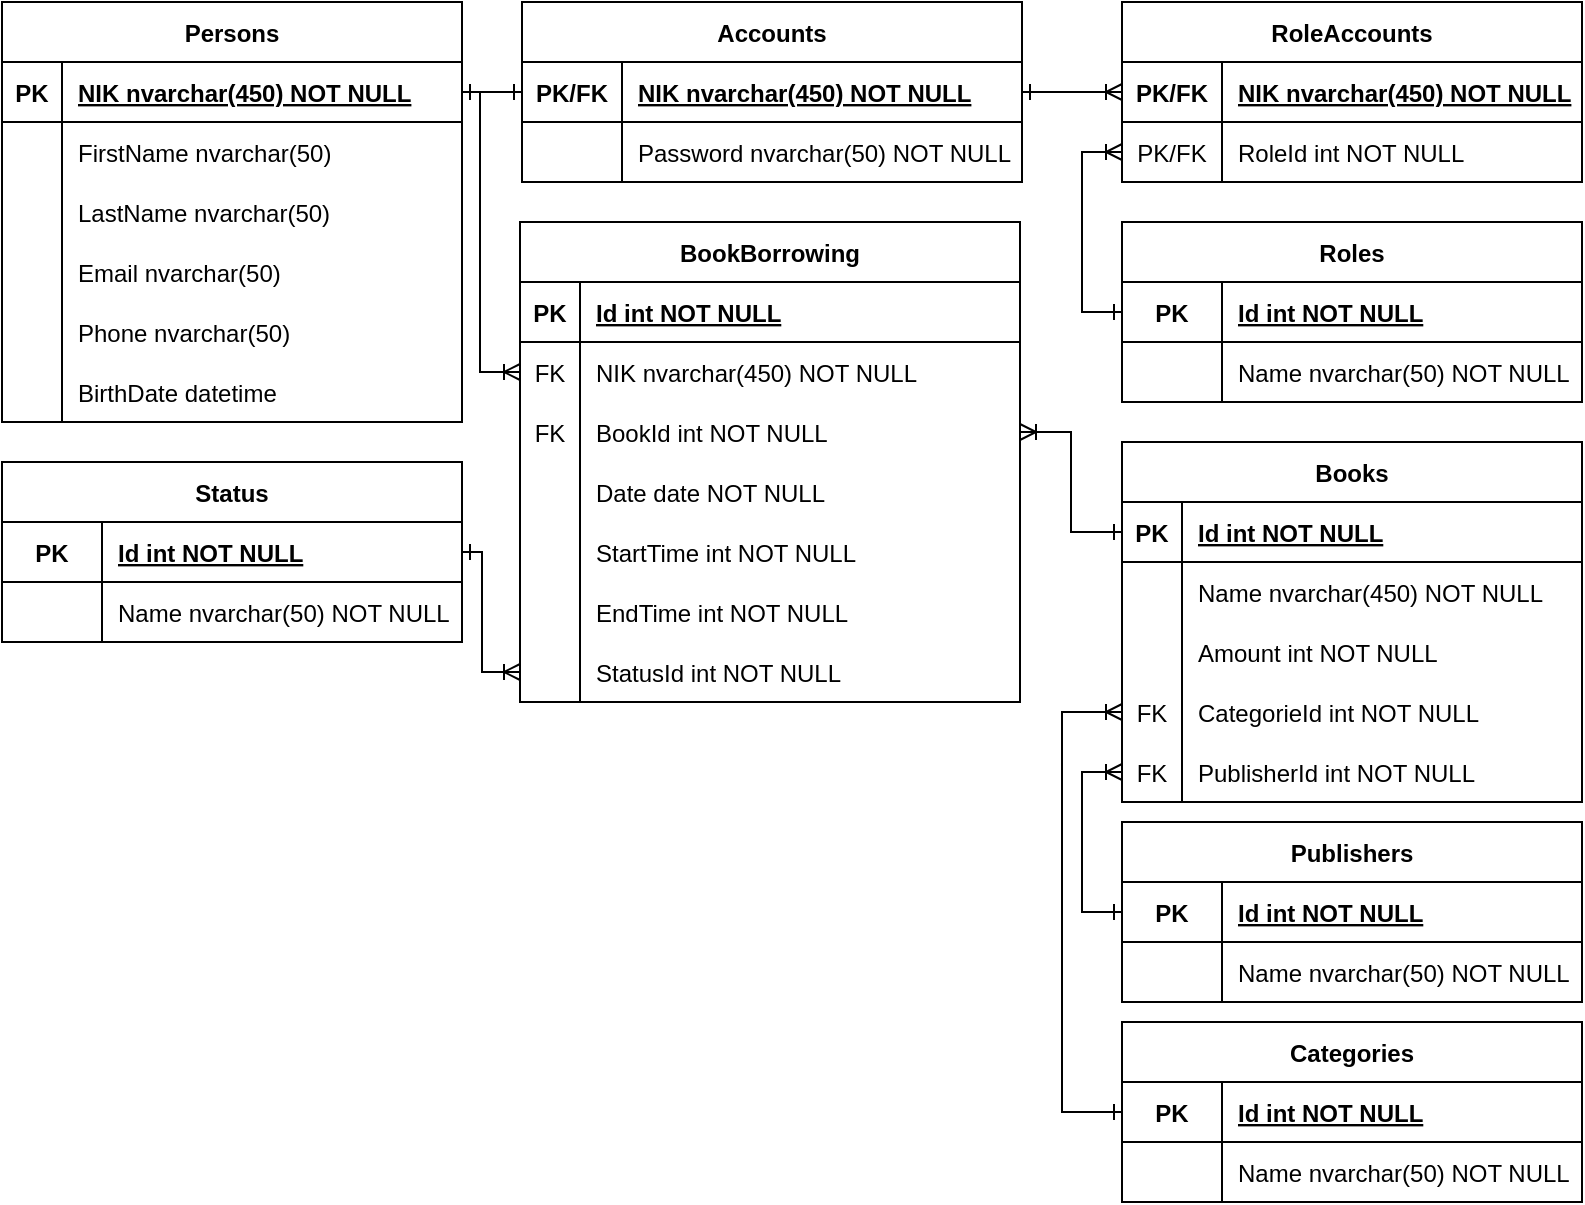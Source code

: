 <mxfile version="14.7.7" type="github">
  <diagram id="R2lEEEUBdFMjLlhIrx00" name="ERD Peminjaman Buku">
    <mxGraphModel dx="1038" dy="617" grid="1" gridSize="10" guides="1" tooltips="1" connect="1" arrows="1" fold="1" page="1" pageScale="1" pageWidth="850" pageHeight="1100" math="0" shadow="0" extFonts="Permanent Marker^https://fonts.googleapis.com/css?family=Permanent+Marker">
      <root>
        <mxCell id="0" />
        <mxCell id="1" parent="0" />
        <mxCell id="SvWr6CnImMpXgD6B5cus-72" value="" style="edgeStyle=entityRelationEdgeStyle;endArrow=ERone;startArrow=ERone;endFill=0;startFill=0;entryX=0;entryY=0.5;entryDx=0;entryDy=0;exitX=1;exitY=0.5;exitDx=0;exitDy=0;" edge="1" parent="1" source="SvWr6CnImMpXgD6B5cus-89" target="SvWr6CnImMpXgD6B5cus-75">
          <mxGeometry width="100" height="100" relative="1" as="geometry">
            <mxPoint x="340" y="720" as="sourcePoint" />
            <mxPoint x="440" y="620" as="targetPoint" />
          </mxGeometry>
        </mxCell>
        <mxCell id="SvWr6CnImMpXgD6B5cus-73" value="" style="edgeStyle=entityRelationEdgeStyle;endArrow=ERoneToMany;startArrow=ERone;endFill=0;startFill=0;entryX=0;entryY=0.5;entryDx=0;entryDy=0;" edge="1" parent="1" source="SvWr6CnImMpXgD6B5cus-75" target="SvWr6CnImMpXgD6B5cus-82">
          <mxGeometry width="100" height="100" relative="1" as="geometry">
            <mxPoint x="400" y="180" as="sourcePoint" />
            <mxPoint x="460" y="205" as="targetPoint" />
          </mxGeometry>
        </mxCell>
        <mxCell id="SvWr6CnImMpXgD6B5cus-74" value="Accounts" style="shape=table;startSize=30;container=1;collapsible=1;childLayout=tableLayout;fixedRows=1;rowLines=0;fontStyle=1;align=center;resizeLast=1;" vertex="1" parent="1">
          <mxGeometry x="290" y="40" width="250" height="90" as="geometry" />
        </mxCell>
        <mxCell id="SvWr6CnImMpXgD6B5cus-75" value="" style="shape=partialRectangle;collapsible=0;dropTarget=0;pointerEvents=0;fillColor=none;points=[[0,0.5],[1,0.5]];portConstraint=eastwest;top=0;left=0;right=0;bottom=1;" vertex="1" parent="SvWr6CnImMpXgD6B5cus-74">
          <mxGeometry y="30" width="250" height="30" as="geometry" />
        </mxCell>
        <mxCell id="SvWr6CnImMpXgD6B5cus-76" value="PK/FK" style="shape=partialRectangle;overflow=hidden;connectable=0;fillColor=none;top=0;left=0;bottom=0;right=0;fontStyle=1;" vertex="1" parent="SvWr6CnImMpXgD6B5cus-75">
          <mxGeometry width="50" height="30" as="geometry" />
        </mxCell>
        <mxCell id="SvWr6CnImMpXgD6B5cus-77" value="NIK nvarchar(450) NOT NULL" style="shape=partialRectangle;overflow=hidden;connectable=0;fillColor=none;top=0;left=0;bottom=0;right=0;align=left;spacingLeft=6;fontStyle=5;" vertex="1" parent="SvWr6CnImMpXgD6B5cus-75">
          <mxGeometry x="50" width="200" height="30" as="geometry" />
        </mxCell>
        <mxCell id="SvWr6CnImMpXgD6B5cus-78" value="" style="shape=partialRectangle;collapsible=0;dropTarget=0;pointerEvents=0;fillColor=none;points=[[0,0.5],[1,0.5]];portConstraint=eastwest;top=0;left=0;right=0;bottom=0;" vertex="1" parent="SvWr6CnImMpXgD6B5cus-74">
          <mxGeometry y="60" width="250" height="30" as="geometry" />
        </mxCell>
        <mxCell id="SvWr6CnImMpXgD6B5cus-79" value="" style="shape=partialRectangle;overflow=hidden;connectable=0;fillColor=none;top=0;left=0;bottom=0;right=0;" vertex="1" parent="SvWr6CnImMpXgD6B5cus-78">
          <mxGeometry width="50" height="30" as="geometry" />
        </mxCell>
        <mxCell id="SvWr6CnImMpXgD6B5cus-80" value="Password nvarchar(50) NOT NULL" style="shape=partialRectangle;overflow=hidden;connectable=0;fillColor=none;top=0;left=0;bottom=0;right=0;align=left;spacingLeft=6;" vertex="1" parent="SvWr6CnImMpXgD6B5cus-78">
          <mxGeometry x="50" width="200" height="30" as="geometry" />
        </mxCell>
        <mxCell id="SvWr6CnImMpXgD6B5cus-81" value="RoleAccounts" style="shape=table;startSize=30;container=1;collapsible=1;childLayout=tableLayout;fixedRows=1;rowLines=0;fontStyle=1;align=center;resizeLast=1;" vertex="1" parent="1">
          <mxGeometry x="590" y="40" width="230" height="90" as="geometry" />
        </mxCell>
        <mxCell id="SvWr6CnImMpXgD6B5cus-82" value="" style="shape=partialRectangle;collapsible=0;dropTarget=0;pointerEvents=0;fillColor=none;points=[[0,0.5],[1,0.5]];portConstraint=eastwest;top=0;left=0;right=0;bottom=1;" vertex="1" parent="SvWr6CnImMpXgD6B5cus-81">
          <mxGeometry y="30" width="230" height="30" as="geometry" />
        </mxCell>
        <mxCell id="SvWr6CnImMpXgD6B5cus-83" value="PK/FK" style="shape=partialRectangle;overflow=hidden;connectable=0;fillColor=none;top=0;left=0;bottom=0;right=0;fontStyle=1;" vertex="1" parent="SvWr6CnImMpXgD6B5cus-82">
          <mxGeometry width="50" height="30" as="geometry" />
        </mxCell>
        <mxCell id="SvWr6CnImMpXgD6B5cus-84" value="NIK nvarchar(450) NOT NULL" style="shape=partialRectangle;overflow=hidden;connectable=0;fillColor=none;top=0;left=0;bottom=0;right=0;align=left;spacingLeft=6;fontStyle=5;" vertex="1" parent="SvWr6CnImMpXgD6B5cus-82">
          <mxGeometry x="50" width="180" height="30" as="geometry" />
        </mxCell>
        <mxCell id="SvWr6CnImMpXgD6B5cus-85" value="" style="shape=partialRectangle;collapsible=0;dropTarget=0;pointerEvents=0;fillColor=none;points=[[0,0.5],[1,0.5]];portConstraint=eastwest;top=0;left=0;right=0;bottom=0;" vertex="1" parent="SvWr6CnImMpXgD6B5cus-81">
          <mxGeometry y="60" width="230" height="30" as="geometry" />
        </mxCell>
        <mxCell id="SvWr6CnImMpXgD6B5cus-86" value="PK/FK" style="shape=partialRectangle;overflow=hidden;connectable=0;fillColor=none;top=0;left=0;bottom=0;right=0;" vertex="1" parent="SvWr6CnImMpXgD6B5cus-85">
          <mxGeometry width="50" height="30" as="geometry" />
        </mxCell>
        <mxCell id="SvWr6CnImMpXgD6B5cus-87" value="RoleId int NOT NULL" style="shape=partialRectangle;overflow=hidden;connectable=0;fillColor=none;top=0;left=0;bottom=0;right=0;align=left;spacingLeft=6;" vertex="1" parent="SvWr6CnImMpXgD6B5cus-85">
          <mxGeometry x="50" width="180" height="30" as="geometry" />
        </mxCell>
        <mxCell id="SvWr6CnImMpXgD6B5cus-88" value="Persons" style="shape=table;startSize=30;container=1;collapsible=1;childLayout=tableLayout;fixedRows=1;rowLines=0;fontStyle=1;align=center;resizeLast=1;" vertex="1" parent="1">
          <mxGeometry x="30" y="40" width="230" height="210" as="geometry" />
        </mxCell>
        <mxCell id="SvWr6CnImMpXgD6B5cus-89" value="" style="shape=partialRectangle;collapsible=0;dropTarget=0;pointerEvents=0;fillColor=none;points=[[0,0.5],[1,0.5]];portConstraint=eastwest;top=0;left=0;right=0;bottom=1;" vertex="1" parent="SvWr6CnImMpXgD6B5cus-88">
          <mxGeometry y="30" width="230" height="30" as="geometry" />
        </mxCell>
        <mxCell id="SvWr6CnImMpXgD6B5cus-90" value="PK" style="shape=partialRectangle;overflow=hidden;connectable=0;fillColor=none;top=0;left=0;bottom=0;right=0;fontStyle=1;" vertex="1" parent="SvWr6CnImMpXgD6B5cus-89">
          <mxGeometry width="30" height="30" as="geometry" />
        </mxCell>
        <mxCell id="SvWr6CnImMpXgD6B5cus-91" value="NIK nvarchar(450) NOT NULL" style="shape=partialRectangle;overflow=hidden;connectable=0;fillColor=none;top=0;left=0;bottom=0;right=0;align=left;spacingLeft=6;fontStyle=5;" vertex="1" parent="SvWr6CnImMpXgD6B5cus-89">
          <mxGeometry x="30" width="200" height="30" as="geometry" />
        </mxCell>
        <mxCell id="SvWr6CnImMpXgD6B5cus-92" value="" style="shape=partialRectangle;collapsible=0;dropTarget=0;pointerEvents=0;fillColor=none;points=[[0,0.5],[1,0.5]];portConstraint=eastwest;top=0;left=0;right=0;bottom=0;" vertex="1" parent="SvWr6CnImMpXgD6B5cus-88">
          <mxGeometry y="60" width="230" height="30" as="geometry" />
        </mxCell>
        <mxCell id="SvWr6CnImMpXgD6B5cus-93" value="" style="shape=partialRectangle;overflow=hidden;connectable=0;fillColor=none;top=0;left=0;bottom=0;right=0;" vertex="1" parent="SvWr6CnImMpXgD6B5cus-92">
          <mxGeometry width="30" height="30" as="geometry" />
        </mxCell>
        <mxCell id="SvWr6CnImMpXgD6B5cus-94" value="FirstName nvarchar(50)" style="shape=partialRectangle;overflow=hidden;connectable=0;fillColor=none;top=0;left=0;bottom=0;right=0;align=left;spacingLeft=6;" vertex="1" parent="SvWr6CnImMpXgD6B5cus-92">
          <mxGeometry x="30" width="200" height="30" as="geometry" />
        </mxCell>
        <mxCell id="SvWr6CnImMpXgD6B5cus-95" style="shape=partialRectangle;collapsible=0;dropTarget=0;pointerEvents=0;fillColor=none;points=[[0,0.5],[1,0.5]];portConstraint=eastwest;top=0;left=0;right=0;bottom=0;" vertex="1" parent="SvWr6CnImMpXgD6B5cus-88">
          <mxGeometry y="90" width="230" height="30" as="geometry" />
        </mxCell>
        <mxCell id="SvWr6CnImMpXgD6B5cus-96" style="shape=partialRectangle;overflow=hidden;connectable=0;fillColor=none;top=0;left=0;bottom=0;right=0;" vertex="1" parent="SvWr6CnImMpXgD6B5cus-95">
          <mxGeometry width="30" height="30" as="geometry" />
        </mxCell>
        <mxCell id="SvWr6CnImMpXgD6B5cus-97" value="LastName nvarchar(50)" style="shape=partialRectangle;overflow=hidden;connectable=0;fillColor=none;top=0;left=0;bottom=0;right=0;align=left;spacingLeft=6;" vertex="1" parent="SvWr6CnImMpXgD6B5cus-95">
          <mxGeometry x="30" width="200" height="30" as="geometry" />
        </mxCell>
        <mxCell id="SvWr6CnImMpXgD6B5cus-98" style="shape=partialRectangle;collapsible=0;dropTarget=0;pointerEvents=0;fillColor=none;points=[[0,0.5],[1,0.5]];portConstraint=eastwest;top=0;left=0;right=0;bottom=0;" vertex="1" parent="SvWr6CnImMpXgD6B5cus-88">
          <mxGeometry y="120" width="230" height="30" as="geometry" />
        </mxCell>
        <mxCell id="SvWr6CnImMpXgD6B5cus-99" style="shape=partialRectangle;overflow=hidden;connectable=0;fillColor=none;top=0;left=0;bottom=0;right=0;" vertex="1" parent="SvWr6CnImMpXgD6B5cus-98">
          <mxGeometry width="30" height="30" as="geometry" />
        </mxCell>
        <mxCell id="SvWr6CnImMpXgD6B5cus-100" value="Email nvarchar(50)" style="shape=partialRectangle;overflow=hidden;connectable=0;fillColor=none;top=0;left=0;bottom=0;right=0;align=left;spacingLeft=6;" vertex="1" parent="SvWr6CnImMpXgD6B5cus-98">
          <mxGeometry x="30" width="200" height="30" as="geometry" />
        </mxCell>
        <mxCell id="SvWr6CnImMpXgD6B5cus-101" style="shape=partialRectangle;collapsible=0;dropTarget=0;pointerEvents=0;fillColor=none;points=[[0,0.5],[1,0.5]];portConstraint=eastwest;top=0;left=0;right=0;bottom=0;" vertex="1" parent="SvWr6CnImMpXgD6B5cus-88">
          <mxGeometry y="150" width="230" height="30" as="geometry" />
        </mxCell>
        <mxCell id="SvWr6CnImMpXgD6B5cus-102" style="shape=partialRectangle;overflow=hidden;connectable=0;fillColor=none;top=0;left=0;bottom=0;right=0;" vertex="1" parent="SvWr6CnImMpXgD6B5cus-101">
          <mxGeometry width="30" height="30" as="geometry" />
        </mxCell>
        <mxCell id="SvWr6CnImMpXgD6B5cus-103" value="Phone nvarchar(50)" style="shape=partialRectangle;overflow=hidden;connectable=0;fillColor=none;top=0;left=0;bottom=0;right=0;align=left;spacingLeft=6;" vertex="1" parent="SvWr6CnImMpXgD6B5cus-101">
          <mxGeometry x="30" width="200" height="30" as="geometry" />
        </mxCell>
        <mxCell id="SvWr6CnImMpXgD6B5cus-104" style="shape=partialRectangle;collapsible=0;dropTarget=0;pointerEvents=0;fillColor=none;points=[[0,0.5],[1,0.5]];portConstraint=eastwest;top=0;left=0;right=0;bottom=0;" vertex="1" parent="SvWr6CnImMpXgD6B5cus-88">
          <mxGeometry y="180" width="230" height="30" as="geometry" />
        </mxCell>
        <mxCell id="SvWr6CnImMpXgD6B5cus-105" style="shape=partialRectangle;overflow=hidden;connectable=0;fillColor=none;top=0;left=0;bottom=0;right=0;" vertex="1" parent="SvWr6CnImMpXgD6B5cus-104">
          <mxGeometry width="30" height="30" as="geometry" />
        </mxCell>
        <mxCell id="SvWr6CnImMpXgD6B5cus-106" value="BirthDate datetime" style="shape=partialRectangle;overflow=hidden;connectable=0;fillColor=none;top=0;left=0;bottom=0;right=0;align=left;spacingLeft=6;" vertex="1" parent="SvWr6CnImMpXgD6B5cus-104">
          <mxGeometry x="30" width="200" height="30" as="geometry" />
        </mxCell>
        <object label="BookBorrowing" asas="asas" id="SvWr6CnImMpXgD6B5cus-110">
          <mxCell style="shape=table;startSize=30;container=1;collapsible=1;childLayout=tableLayout;fixedRows=1;rowLines=0;fontStyle=1;align=center;resizeLast=1;" vertex="1" parent="1">
            <mxGeometry x="289" y="150" width="250" height="240" as="geometry">
              <mxRectangle x="10" y="210" width="90" height="30" as="alternateBounds" />
            </mxGeometry>
          </mxCell>
        </object>
        <mxCell id="SvWr6CnImMpXgD6B5cus-111" value="" style="shape=partialRectangle;collapsible=0;dropTarget=0;pointerEvents=0;fillColor=none;points=[[0,0.5],[1,0.5]];portConstraint=eastwest;top=0;left=0;right=0;bottom=1;" vertex="1" parent="SvWr6CnImMpXgD6B5cus-110">
          <mxGeometry y="30" width="250" height="30" as="geometry" />
        </mxCell>
        <mxCell id="SvWr6CnImMpXgD6B5cus-112" value="PK" style="shape=partialRectangle;overflow=hidden;connectable=0;fillColor=none;top=0;left=0;bottom=0;right=0;fontStyle=1;" vertex="1" parent="SvWr6CnImMpXgD6B5cus-111">
          <mxGeometry width="30" height="30" as="geometry" />
        </mxCell>
        <mxCell id="SvWr6CnImMpXgD6B5cus-113" value="Id int NOT NULL" style="shape=partialRectangle;overflow=hidden;connectable=0;fillColor=none;top=0;left=0;bottom=0;right=0;align=left;spacingLeft=6;fontStyle=5;" vertex="1" parent="SvWr6CnImMpXgD6B5cus-111">
          <mxGeometry x="30" width="220" height="30" as="geometry" />
        </mxCell>
        <mxCell id="SvWr6CnImMpXgD6B5cus-114" style="shape=partialRectangle;collapsible=0;dropTarget=0;pointerEvents=0;fillColor=none;points=[[0,0.5],[1,0.5]];portConstraint=eastwest;top=0;left=0;right=0;bottom=0;" vertex="1" parent="SvWr6CnImMpXgD6B5cus-110">
          <mxGeometry y="60" width="250" height="30" as="geometry" />
        </mxCell>
        <mxCell id="SvWr6CnImMpXgD6B5cus-115" value="FK" style="shape=partialRectangle;overflow=hidden;connectable=0;fillColor=none;top=0;left=0;bottom=0;right=0;" vertex="1" parent="SvWr6CnImMpXgD6B5cus-114">
          <mxGeometry width="30" height="30" as="geometry" />
        </mxCell>
        <mxCell id="SvWr6CnImMpXgD6B5cus-116" value="NIK nvarchar(450) NOT NULL" style="shape=partialRectangle;overflow=hidden;connectable=0;fillColor=none;top=0;left=0;bottom=0;right=0;align=left;spacingLeft=6;" vertex="1" parent="SvWr6CnImMpXgD6B5cus-114">
          <mxGeometry x="30" width="220" height="30" as="geometry" />
        </mxCell>
        <mxCell id="SvWr6CnImMpXgD6B5cus-163" style="shape=partialRectangle;collapsible=0;dropTarget=0;pointerEvents=0;fillColor=none;points=[[0,0.5],[1,0.5]];portConstraint=eastwest;top=0;left=0;right=0;bottom=0;" vertex="1" parent="SvWr6CnImMpXgD6B5cus-110">
          <mxGeometry y="90" width="250" height="30" as="geometry" />
        </mxCell>
        <mxCell id="SvWr6CnImMpXgD6B5cus-164" value="FK" style="shape=partialRectangle;overflow=hidden;connectable=0;fillColor=none;top=0;left=0;bottom=0;right=0;" vertex="1" parent="SvWr6CnImMpXgD6B5cus-163">
          <mxGeometry width="30" height="30" as="geometry" />
        </mxCell>
        <mxCell id="SvWr6CnImMpXgD6B5cus-165" value="BookId int NOT NULL" style="shape=partialRectangle;overflow=hidden;connectable=0;fillColor=none;top=0;left=0;bottom=0;right=0;align=left;spacingLeft=6;" vertex="1" parent="SvWr6CnImMpXgD6B5cus-163">
          <mxGeometry x="30" width="220" height="30" as="geometry" />
        </mxCell>
        <mxCell id="SvWr6CnImMpXgD6B5cus-117" value="" style="shape=partialRectangle;collapsible=0;dropTarget=0;pointerEvents=0;fillColor=none;points=[[0,0.5],[1,0.5]];portConstraint=eastwest;top=0;left=0;right=0;bottom=0;" vertex="1" parent="SvWr6CnImMpXgD6B5cus-110">
          <mxGeometry y="120" width="250" height="30" as="geometry" />
        </mxCell>
        <mxCell id="SvWr6CnImMpXgD6B5cus-118" value="" style="shape=partialRectangle;overflow=hidden;connectable=0;fillColor=none;top=0;left=0;bottom=0;right=0;" vertex="1" parent="SvWr6CnImMpXgD6B5cus-117">
          <mxGeometry width="30" height="30" as="geometry" />
        </mxCell>
        <mxCell id="SvWr6CnImMpXgD6B5cus-119" value="Date date NOT NULL" style="shape=partialRectangle;overflow=hidden;connectable=0;fillColor=none;top=0;left=0;bottom=0;right=0;align=left;spacingLeft=6;" vertex="1" parent="SvWr6CnImMpXgD6B5cus-117">
          <mxGeometry x="30" width="220" height="30" as="geometry" />
        </mxCell>
        <mxCell id="SvWr6CnImMpXgD6B5cus-120" value="" style="shape=partialRectangle;collapsible=0;dropTarget=0;pointerEvents=0;fillColor=none;points=[[0,0.5],[1,0.5]];portConstraint=eastwest;top=0;left=0;right=0;bottom=0;" vertex="1" parent="SvWr6CnImMpXgD6B5cus-110">
          <mxGeometry y="150" width="250" height="30" as="geometry" />
        </mxCell>
        <mxCell id="SvWr6CnImMpXgD6B5cus-121" value="" style="shape=partialRectangle;overflow=hidden;connectable=0;fillColor=none;top=0;left=0;bottom=0;right=0;" vertex="1" parent="SvWr6CnImMpXgD6B5cus-120">
          <mxGeometry width="30" height="30" as="geometry" />
        </mxCell>
        <mxCell id="SvWr6CnImMpXgD6B5cus-122" value="StartTime int NOT NULL" style="shape=partialRectangle;overflow=hidden;connectable=0;fillColor=none;top=0;left=0;bottom=0;right=0;align=left;spacingLeft=6;" vertex="1" parent="SvWr6CnImMpXgD6B5cus-120">
          <mxGeometry x="30" width="220" height="30" as="geometry" />
        </mxCell>
        <mxCell id="SvWr6CnImMpXgD6B5cus-123" style="shape=partialRectangle;collapsible=0;dropTarget=0;pointerEvents=0;fillColor=none;points=[[0,0.5],[1,0.5]];portConstraint=eastwest;top=0;left=0;right=0;bottom=0;" vertex="1" parent="SvWr6CnImMpXgD6B5cus-110">
          <mxGeometry y="180" width="250" height="30" as="geometry" />
        </mxCell>
        <mxCell id="SvWr6CnImMpXgD6B5cus-124" style="shape=partialRectangle;overflow=hidden;connectable=0;fillColor=none;top=0;left=0;bottom=0;right=0;" vertex="1" parent="SvWr6CnImMpXgD6B5cus-123">
          <mxGeometry width="30" height="30" as="geometry" />
        </mxCell>
        <mxCell id="SvWr6CnImMpXgD6B5cus-125" value="EndTime int NOT NULL" style="shape=partialRectangle;overflow=hidden;connectable=0;fillColor=none;top=0;left=0;bottom=0;right=0;align=left;spacingLeft=6;" vertex="1" parent="SvWr6CnImMpXgD6B5cus-123">
          <mxGeometry x="30" width="220" height="30" as="geometry" />
        </mxCell>
        <mxCell id="SvWr6CnImMpXgD6B5cus-129" style="shape=partialRectangle;collapsible=0;dropTarget=0;pointerEvents=0;fillColor=none;points=[[0,0.5],[1,0.5]];portConstraint=eastwest;top=0;left=0;right=0;bottom=0;" vertex="1" parent="SvWr6CnImMpXgD6B5cus-110">
          <mxGeometry y="210" width="250" height="30" as="geometry" />
        </mxCell>
        <mxCell id="SvWr6CnImMpXgD6B5cus-130" style="shape=partialRectangle;overflow=hidden;connectable=0;fillColor=none;top=0;left=0;bottom=0;right=0;" vertex="1" parent="SvWr6CnImMpXgD6B5cus-129">
          <mxGeometry width="30" height="30" as="geometry" />
        </mxCell>
        <mxCell id="SvWr6CnImMpXgD6B5cus-131" value="StatusId int NOT NULL" style="shape=partialRectangle;overflow=hidden;connectable=0;fillColor=none;top=0;left=0;bottom=0;right=0;align=left;spacingLeft=6;" vertex="1" parent="SvWr6CnImMpXgD6B5cus-129">
          <mxGeometry x="30" width="220" height="30" as="geometry" />
        </mxCell>
        <mxCell id="SvWr6CnImMpXgD6B5cus-138" value="Roles" style="shape=table;startSize=30;container=1;collapsible=1;childLayout=tableLayout;fixedRows=1;rowLines=0;fontStyle=1;align=center;resizeLast=1;" vertex="1" parent="1">
          <mxGeometry x="590" y="150" width="230" height="90" as="geometry" />
        </mxCell>
        <mxCell id="SvWr6CnImMpXgD6B5cus-139" value="" style="shape=partialRectangle;collapsible=0;dropTarget=0;pointerEvents=0;fillColor=none;points=[[0,0.5],[1,0.5]];portConstraint=eastwest;top=0;left=0;right=0;bottom=1;" vertex="1" parent="SvWr6CnImMpXgD6B5cus-138">
          <mxGeometry y="30" width="230" height="30" as="geometry" />
        </mxCell>
        <mxCell id="SvWr6CnImMpXgD6B5cus-140" value="PK" style="shape=partialRectangle;overflow=hidden;connectable=0;fillColor=none;top=0;left=0;bottom=0;right=0;fontStyle=1;" vertex="1" parent="SvWr6CnImMpXgD6B5cus-139">
          <mxGeometry width="50" height="30" as="geometry" />
        </mxCell>
        <mxCell id="SvWr6CnImMpXgD6B5cus-141" value="Id int NOT NULL" style="shape=partialRectangle;overflow=hidden;connectable=0;fillColor=none;top=0;left=0;bottom=0;right=0;align=left;spacingLeft=6;fontStyle=5;" vertex="1" parent="SvWr6CnImMpXgD6B5cus-139">
          <mxGeometry x="50" width="180" height="30" as="geometry" />
        </mxCell>
        <mxCell id="SvWr6CnImMpXgD6B5cus-142" value="" style="shape=partialRectangle;collapsible=0;dropTarget=0;pointerEvents=0;fillColor=none;points=[[0,0.5],[1,0.5]];portConstraint=eastwest;top=0;left=0;right=0;bottom=0;" vertex="1" parent="SvWr6CnImMpXgD6B5cus-138">
          <mxGeometry y="60" width="230" height="30" as="geometry" />
        </mxCell>
        <mxCell id="SvWr6CnImMpXgD6B5cus-143" value="" style="shape=partialRectangle;overflow=hidden;connectable=0;fillColor=none;top=0;left=0;bottom=0;right=0;" vertex="1" parent="SvWr6CnImMpXgD6B5cus-142">
          <mxGeometry width="50" height="30" as="geometry" />
        </mxCell>
        <mxCell id="SvWr6CnImMpXgD6B5cus-144" value="Name nvarchar(50) NOT NULL" style="shape=partialRectangle;overflow=hidden;connectable=0;fillColor=none;top=0;left=0;bottom=0;right=0;align=left;spacingLeft=6;" vertex="1" parent="SvWr6CnImMpXgD6B5cus-142">
          <mxGeometry x="50" width="180" height="30" as="geometry" />
        </mxCell>
        <mxCell id="SvWr6CnImMpXgD6B5cus-145" style="edgeStyle=orthogonalEdgeStyle;rounded=0;orthogonalLoop=1;jettySize=auto;html=1;exitX=0;exitY=0.5;exitDx=0;exitDy=0;entryX=0;entryY=0.5;entryDx=0;entryDy=0;startArrow=ERoneToMany;startFill=0;endArrow=ERone;endFill=0;" edge="1" parent="1" source="SvWr6CnImMpXgD6B5cus-85" target="SvWr6CnImMpXgD6B5cus-139">
          <mxGeometry relative="1" as="geometry" />
        </mxCell>
        <mxCell id="SvWr6CnImMpXgD6B5cus-146" value="Categories" style="shape=table;startSize=30;container=1;collapsible=1;childLayout=tableLayout;fixedRows=1;rowLines=0;fontStyle=1;align=center;resizeLast=1;" vertex="1" parent="1">
          <mxGeometry x="590" y="550" width="230" height="90" as="geometry" />
        </mxCell>
        <mxCell id="SvWr6CnImMpXgD6B5cus-147" value="" style="shape=partialRectangle;collapsible=0;dropTarget=0;pointerEvents=0;fillColor=none;points=[[0,0.5],[1,0.5]];portConstraint=eastwest;top=0;left=0;right=0;bottom=1;" vertex="1" parent="SvWr6CnImMpXgD6B5cus-146">
          <mxGeometry y="30" width="230" height="30" as="geometry" />
        </mxCell>
        <mxCell id="SvWr6CnImMpXgD6B5cus-148" value="PK" style="shape=partialRectangle;overflow=hidden;connectable=0;fillColor=none;top=0;left=0;bottom=0;right=0;fontStyle=1;" vertex="1" parent="SvWr6CnImMpXgD6B5cus-147">
          <mxGeometry width="50" height="30" as="geometry" />
        </mxCell>
        <mxCell id="SvWr6CnImMpXgD6B5cus-149" value="Id int NOT NULL" style="shape=partialRectangle;overflow=hidden;connectable=0;fillColor=none;top=0;left=0;bottom=0;right=0;align=left;spacingLeft=6;fontStyle=5;" vertex="1" parent="SvWr6CnImMpXgD6B5cus-147">
          <mxGeometry x="50" width="180" height="30" as="geometry" />
        </mxCell>
        <mxCell id="SvWr6CnImMpXgD6B5cus-150" value="" style="shape=partialRectangle;collapsible=0;dropTarget=0;pointerEvents=0;fillColor=none;points=[[0,0.5],[1,0.5]];portConstraint=eastwest;top=0;left=0;right=0;bottom=0;" vertex="1" parent="SvWr6CnImMpXgD6B5cus-146">
          <mxGeometry y="60" width="230" height="30" as="geometry" />
        </mxCell>
        <mxCell id="SvWr6CnImMpXgD6B5cus-151" value="" style="shape=partialRectangle;overflow=hidden;connectable=0;fillColor=none;top=0;left=0;bottom=0;right=0;" vertex="1" parent="SvWr6CnImMpXgD6B5cus-150">
          <mxGeometry width="50" height="30" as="geometry" />
        </mxCell>
        <mxCell id="SvWr6CnImMpXgD6B5cus-152" value="Name nvarchar(50) NOT NULL" style="shape=partialRectangle;overflow=hidden;connectable=0;fillColor=none;top=0;left=0;bottom=0;right=0;align=left;spacingLeft=6;" vertex="1" parent="SvWr6CnImMpXgD6B5cus-150">
          <mxGeometry x="50" width="180" height="30" as="geometry" />
        </mxCell>
        <mxCell id="SvWr6CnImMpXgD6B5cus-155" value="Publishers" style="shape=table;startSize=30;container=1;collapsible=1;childLayout=tableLayout;fixedRows=1;rowLines=0;fontStyle=1;align=center;resizeLast=1;" vertex="1" parent="1">
          <mxGeometry x="590" y="450" width="230" height="90" as="geometry" />
        </mxCell>
        <mxCell id="SvWr6CnImMpXgD6B5cus-156" value="" style="shape=partialRectangle;collapsible=0;dropTarget=0;pointerEvents=0;fillColor=none;points=[[0,0.5],[1,0.5]];portConstraint=eastwest;top=0;left=0;right=0;bottom=1;" vertex="1" parent="SvWr6CnImMpXgD6B5cus-155">
          <mxGeometry y="30" width="230" height="30" as="geometry" />
        </mxCell>
        <mxCell id="SvWr6CnImMpXgD6B5cus-157" value="PK" style="shape=partialRectangle;overflow=hidden;connectable=0;fillColor=none;top=0;left=0;bottom=0;right=0;fontStyle=1;" vertex="1" parent="SvWr6CnImMpXgD6B5cus-156">
          <mxGeometry width="50" height="30" as="geometry" />
        </mxCell>
        <mxCell id="SvWr6CnImMpXgD6B5cus-158" value="Id int NOT NULL" style="shape=partialRectangle;overflow=hidden;connectable=0;fillColor=none;top=0;left=0;bottom=0;right=0;align=left;spacingLeft=6;fontStyle=5;" vertex="1" parent="SvWr6CnImMpXgD6B5cus-156">
          <mxGeometry x="50" width="180" height="30" as="geometry" />
        </mxCell>
        <mxCell id="SvWr6CnImMpXgD6B5cus-159" value="" style="shape=partialRectangle;collapsible=0;dropTarget=0;pointerEvents=0;fillColor=none;points=[[0,0.5],[1,0.5]];portConstraint=eastwest;top=0;left=0;right=0;bottom=0;" vertex="1" parent="SvWr6CnImMpXgD6B5cus-155">
          <mxGeometry y="60" width="230" height="30" as="geometry" />
        </mxCell>
        <mxCell id="SvWr6CnImMpXgD6B5cus-160" value="" style="shape=partialRectangle;overflow=hidden;connectable=0;fillColor=none;top=0;left=0;bottom=0;right=0;" vertex="1" parent="SvWr6CnImMpXgD6B5cus-159">
          <mxGeometry width="50" height="30" as="geometry" />
        </mxCell>
        <mxCell id="SvWr6CnImMpXgD6B5cus-161" value="Name nvarchar(50) NOT NULL" style="shape=partialRectangle;overflow=hidden;connectable=0;fillColor=none;top=0;left=0;bottom=0;right=0;align=left;spacingLeft=6;" vertex="1" parent="SvWr6CnImMpXgD6B5cus-159">
          <mxGeometry x="50" width="180" height="30" as="geometry" />
        </mxCell>
        <mxCell id="SvWr6CnImMpXgD6B5cus-162" style="edgeStyle=orthogonalEdgeStyle;rounded=0;jumpStyle=sharp;orthogonalLoop=1;jettySize=auto;html=1;exitX=1;exitY=0.5;exitDx=0;exitDy=0;entryX=0;entryY=0.5;entryDx=0;entryDy=0;fontSize=16;startArrow=none;startFill=0;endArrow=ERoneToMany;endFill=0;" edge="1" parent="1" source="SvWr6CnImMpXgD6B5cus-89" target="SvWr6CnImMpXgD6B5cus-114">
          <mxGeometry relative="1" as="geometry">
            <Array as="points">
              <mxPoint x="269" y="85" />
              <mxPoint x="269" y="225" />
            </Array>
          </mxGeometry>
        </mxCell>
        <mxCell id="SvWr6CnImMpXgD6B5cus-167" value="Status" style="shape=table;startSize=30;container=1;collapsible=1;childLayout=tableLayout;fixedRows=1;rowLines=0;fontStyle=1;align=center;resizeLast=1;" vertex="1" parent="1">
          <mxGeometry x="30" y="270" width="230" height="90" as="geometry" />
        </mxCell>
        <mxCell id="SvWr6CnImMpXgD6B5cus-168" value="" style="shape=partialRectangle;collapsible=0;dropTarget=0;pointerEvents=0;fillColor=none;points=[[0,0.5],[1,0.5]];portConstraint=eastwest;top=0;left=0;right=0;bottom=1;" vertex="1" parent="SvWr6CnImMpXgD6B5cus-167">
          <mxGeometry y="30" width="230" height="30" as="geometry" />
        </mxCell>
        <mxCell id="SvWr6CnImMpXgD6B5cus-169" value="PK" style="shape=partialRectangle;overflow=hidden;connectable=0;fillColor=none;top=0;left=0;bottom=0;right=0;fontStyle=1;" vertex="1" parent="SvWr6CnImMpXgD6B5cus-168">
          <mxGeometry width="50" height="30" as="geometry" />
        </mxCell>
        <mxCell id="SvWr6CnImMpXgD6B5cus-170" value="Id int NOT NULL" style="shape=partialRectangle;overflow=hidden;connectable=0;fillColor=none;top=0;left=0;bottom=0;right=0;align=left;spacingLeft=6;fontStyle=5;" vertex="1" parent="SvWr6CnImMpXgD6B5cus-168">
          <mxGeometry x="50" width="180" height="30" as="geometry" />
        </mxCell>
        <mxCell id="SvWr6CnImMpXgD6B5cus-171" value="" style="shape=partialRectangle;collapsible=0;dropTarget=0;pointerEvents=0;fillColor=none;points=[[0,0.5],[1,0.5]];portConstraint=eastwest;top=0;left=0;right=0;bottom=0;" vertex="1" parent="SvWr6CnImMpXgD6B5cus-167">
          <mxGeometry y="60" width="230" height="30" as="geometry" />
        </mxCell>
        <mxCell id="SvWr6CnImMpXgD6B5cus-172" value="" style="shape=partialRectangle;overflow=hidden;connectable=0;fillColor=none;top=0;left=0;bottom=0;right=0;" vertex="1" parent="SvWr6CnImMpXgD6B5cus-171">
          <mxGeometry width="50" height="30" as="geometry" />
        </mxCell>
        <mxCell id="SvWr6CnImMpXgD6B5cus-173" value="Name nvarchar(50) NOT NULL" style="shape=partialRectangle;overflow=hidden;connectable=0;fillColor=none;top=0;left=0;bottom=0;right=0;align=left;spacingLeft=6;" vertex="1" parent="SvWr6CnImMpXgD6B5cus-171">
          <mxGeometry x="50" width="180" height="30" as="geometry" />
        </mxCell>
        <mxCell id="SvWr6CnImMpXgD6B5cus-174" style="edgeStyle=orthogonalEdgeStyle;rounded=0;orthogonalLoop=1;jettySize=auto;html=1;exitX=0;exitY=0.5;exitDx=0;exitDy=0;entryX=1;entryY=0.5;entryDx=0;entryDy=0;endArrow=ERone;endFill=0;startArrow=ERoneToMany;startFill=0;" edge="1" parent="1" source="SvWr6CnImMpXgD6B5cus-129" target="SvWr6CnImMpXgD6B5cus-168">
          <mxGeometry relative="1" as="geometry">
            <Array as="points">
              <mxPoint x="270" y="375" />
              <mxPoint x="270" y="315" />
            </Array>
          </mxGeometry>
        </mxCell>
        <object label="Books" asas="asas" id="SvWr6CnImMpXgD6B5cus-175">
          <mxCell style="shape=table;startSize=30;container=1;collapsible=1;childLayout=tableLayout;fixedRows=1;rowLines=0;fontStyle=1;align=center;resizeLast=1;" vertex="1" parent="1">
            <mxGeometry x="590" y="260" width="230" height="180" as="geometry">
              <mxRectangle x="10" y="210" width="90" height="30" as="alternateBounds" />
            </mxGeometry>
          </mxCell>
        </object>
        <mxCell id="SvWr6CnImMpXgD6B5cus-176" value="" style="shape=partialRectangle;collapsible=0;dropTarget=0;pointerEvents=0;fillColor=none;points=[[0,0.5],[1,0.5]];portConstraint=eastwest;top=0;left=0;right=0;bottom=1;" vertex="1" parent="SvWr6CnImMpXgD6B5cus-175">
          <mxGeometry y="30" width="230" height="30" as="geometry" />
        </mxCell>
        <mxCell id="SvWr6CnImMpXgD6B5cus-177" value="PK" style="shape=partialRectangle;overflow=hidden;connectable=0;fillColor=none;top=0;left=0;bottom=0;right=0;fontStyle=1;" vertex="1" parent="SvWr6CnImMpXgD6B5cus-176">
          <mxGeometry width="30" height="30" as="geometry" />
        </mxCell>
        <mxCell id="SvWr6CnImMpXgD6B5cus-178" value="Id int NOT NULL" style="shape=partialRectangle;overflow=hidden;connectable=0;fillColor=none;top=0;left=0;bottom=0;right=0;align=left;spacingLeft=6;fontStyle=5;" vertex="1" parent="SvWr6CnImMpXgD6B5cus-176">
          <mxGeometry x="30" width="200" height="30" as="geometry" />
        </mxCell>
        <mxCell id="SvWr6CnImMpXgD6B5cus-179" style="shape=partialRectangle;collapsible=0;dropTarget=0;pointerEvents=0;fillColor=none;points=[[0,0.5],[1,0.5]];portConstraint=eastwest;top=0;left=0;right=0;bottom=0;" vertex="1" parent="SvWr6CnImMpXgD6B5cus-175">
          <mxGeometry y="60" width="230" height="30" as="geometry" />
        </mxCell>
        <mxCell id="SvWr6CnImMpXgD6B5cus-180" value="" style="shape=partialRectangle;overflow=hidden;connectable=0;fillColor=none;top=0;left=0;bottom=0;right=0;" vertex="1" parent="SvWr6CnImMpXgD6B5cus-179">
          <mxGeometry width="30" height="30" as="geometry" />
        </mxCell>
        <mxCell id="SvWr6CnImMpXgD6B5cus-181" value="Name nvarchar(450) NOT NULL" style="shape=partialRectangle;overflow=hidden;connectable=0;fillColor=none;top=0;left=0;bottom=0;right=0;align=left;spacingLeft=6;" vertex="1" parent="SvWr6CnImMpXgD6B5cus-179">
          <mxGeometry x="30" width="200" height="30" as="geometry" />
        </mxCell>
        <mxCell id="SvWr6CnImMpXgD6B5cus-188" value="" style="shape=partialRectangle;collapsible=0;dropTarget=0;pointerEvents=0;fillColor=none;points=[[0,0.5],[1,0.5]];portConstraint=eastwest;top=0;left=0;right=0;bottom=0;" vertex="1" parent="SvWr6CnImMpXgD6B5cus-175">
          <mxGeometry y="90" width="230" height="30" as="geometry" />
        </mxCell>
        <mxCell id="SvWr6CnImMpXgD6B5cus-189" value="" style="shape=partialRectangle;overflow=hidden;connectable=0;fillColor=none;top=0;left=0;bottom=0;right=0;" vertex="1" parent="SvWr6CnImMpXgD6B5cus-188">
          <mxGeometry width="30" height="30" as="geometry" />
        </mxCell>
        <mxCell id="SvWr6CnImMpXgD6B5cus-190" value="Amount int NOT NULL" style="shape=partialRectangle;overflow=hidden;connectable=0;fillColor=none;top=0;left=0;bottom=0;right=0;align=left;spacingLeft=6;" vertex="1" parent="SvWr6CnImMpXgD6B5cus-188">
          <mxGeometry x="30" width="200" height="30" as="geometry" />
        </mxCell>
        <mxCell id="SvWr6CnImMpXgD6B5cus-191" style="shape=partialRectangle;collapsible=0;dropTarget=0;pointerEvents=0;fillColor=none;points=[[0,0.5],[1,0.5]];portConstraint=eastwest;top=0;left=0;right=0;bottom=0;" vertex="1" parent="SvWr6CnImMpXgD6B5cus-175">
          <mxGeometry y="120" width="230" height="30" as="geometry" />
        </mxCell>
        <mxCell id="SvWr6CnImMpXgD6B5cus-192" value="FK" style="shape=partialRectangle;overflow=hidden;connectable=0;fillColor=none;top=0;left=0;bottom=0;right=0;" vertex="1" parent="SvWr6CnImMpXgD6B5cus-191">
          <mxGeometry width="30" height="30" as="geometry" />
        </mxCell>
        <mxCell id="SvWr6CnImMpXgD6B5cus-193" value="CategorieId int NOT NULL" style="shape=partialRectangle;overflow=hidden;connectable=0;fillColor=none;top=0;left=0;bottom=0;right=0;align=left;spacingLeft=6;" vertex="1" parent="SvWr6CnImMpXgD6B5cus-191">
          <mxGeometry x="30" width="200" height="30" as="geometry" />
        </mxCell>
        <mxCell id="SvWr6CnImMpXgD6B5cus-194" style="shape=partialRectangle;collapsible=0;dropTarget=0;pointerEvents=0;fillColor=none;points=[[0,0.5],[1,0.5]];portConstraint=eastwest;top=0;left=0;right=0;bottom=0;" vertex="1" parent="SvWr6CnImMpXgD6B5cus-175">
          <mxGeometry y="150" width="230" height="30" as="geometry" />
        </mxCell>
        <mxCell id="SvWr6CnImMpXgD6B5cus-195" value="FK" style="shape=partialRectangle;overflow=hidden;connectable=0;fillColor=none;top=0;left=0;bottom=0;right=0;" vertex="1" parent="SvWr6CnImMpXgD6B5cus-194">
          <mxGeometry width="30" height="30" as="geometry" />
        </mxCell>
        <mxCell id="SvWr6CnImMpXgD6B5cus-196" value="PublisherId int NOT NULL" style="shape=partialRectangle;overflow=hidden;connectable=0;fillColor=none;top=0;left=0;bottom=0;right=0;align=left;spacingLeft=6;" vertex="1" parent="SvWr6CnImMpXgD6B5cus-194">
          <mxGeometry x="30" width="200" height="30" as="geometry" />
        </mxCell>
        <mxCell id="SvWr6CnImMpXgD6B5cus-200" style="edgeStyle=orthogonalEdgeStyle;rounded=0;orthogonalLoop=1;jettySize=auto;html=1;entryX=0;entryY=0.5;entryDx=0;entryDy=0;startArrow=ERoneToMany;startFill=0;endArrow=ERone;endFill=0;" edge="1" parent="1" source="SvWr6CnImMpXgD6B5cus-163" target="SvWr6CnImMpXgD6B5cus-176">
          <mxGeometry relative="1" as="geometry" />
        </mxCell>
        <mxCell id="SvWr6CnImMpXgD6B5cus-201" style="edgeStyle=orthogonalEdgeStyle;rounded=0;orthogonalLoop=1;jettySize=auto;html=1;entryX=0;entryY=0.5;entryDx=0;entryDy=0;startArrow=ERoneToMany;startFill=0;endArrow=ERone;endFill=0;" edge="1" parent="1" source="SvWr6CnImMpXgD6B5cus-194" target="SvWr6CnImMpXgD6B5cus-156">
          <mxGeometry relative="1" as="geometry" />
        </mxCell>
        <mxCell id="SvWr6CnImMpXgD6B5cus-202" style="edgeStyle=orthogonalEdgeStyle;rounded=0;orthogonalLoop=1;jettySize=auto;html=1;entryX=0;entryY=0.5;entryDx=0;entryDy=0;startArrow=ERoneToMany;startFill=0;endArrow=ERone;endFill=0;" edge="1" parent="1" source="SvWr6CnImMpXgD6B5cus-191" target="SvWr6CnImMpXgD6B5cus-147">
          <mxGeometry relative="1" as="geometry">
            <Array as="points">
              <mxPoint x="560" y="395" />
              <mxPoint x="560" y="595" />
            </Array>
          </mxGeometry>
        </mxCell>
      </root>
    </mxGraphModel>
  </diagram>
</mxfile>
